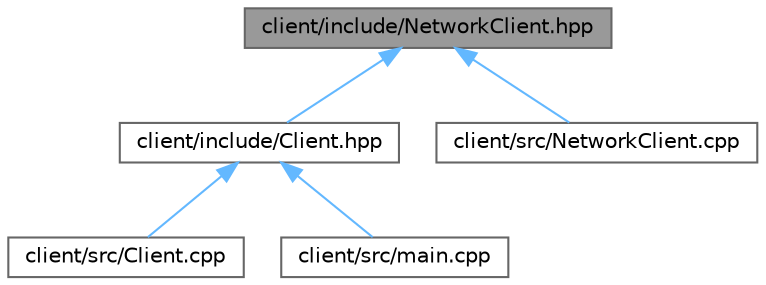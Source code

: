 digraph "client/include/NetworkClient.hpp"
{
 // LATEX_PDF_SIZE
  bgcolor="transparent";
  edge [fontname=Helvetica,fontsize=10,labelfontname=Helvetica,labelfontsize=10];
  node [fontname=Helvetica,fontsize=10,shape=box,height=0.2,width=0.4];
  Node1 [id="Node000001",label="client/include/NetworkClient.hpp",height=0.2,width=0.4,color="gray40", fillcolor="grey60", style="filled", fontcolor="black",tooltip=" "];
  Node1 -> Node2 [id="edge1_Node000001_Node000002",dir="back",color="steelblue1",style="solid",tooltip=" "];
  Node2 [id="Node000002",label="client/include/Client.hpp",height=0.2,width=0.4,color="grey40", fillcolor="white", style="filled",URL="$Client_8hpp.html",tooltip=" "];
  Node2 -> Node3 [id="edge2_Node000002_Node000003",dir="back",color="steelblue1",style="solid",tooltip=" "];
  Node3 [id="Node000003",label="client/src/Client.cpp",height=0.2,width=0.4,color="grey40", fillcolor="white", style="filled",URL="$Client_8cpp.html",tooltip=" "];
  Node2 -> Node4 [id="edge3_Node000002_Node000004",dir="back",color="steelblue1",style="solid",tooltip=" "];
  Node4 [id="Node000004",label="client/src/main.cpp",height=0.2,width=0.4,color="grey40", fillcolor="white", style="filled",URL="$client_2src_2main_8cpp.html",tooltip=" "];
  Node1 -> Node5 [id="edge4_Node000001_Node000005",dir="back",color="steelblue1",style="solid",tooltip=" "];
  Node5 [id="Node000005",label="client/src/NetworkClient.cpp",height=0.2,width=0.4,color="grey40", fillcolor="white", style="filled",URL="$NetworkClient_8cpp.html",tooltip=" "];
}
